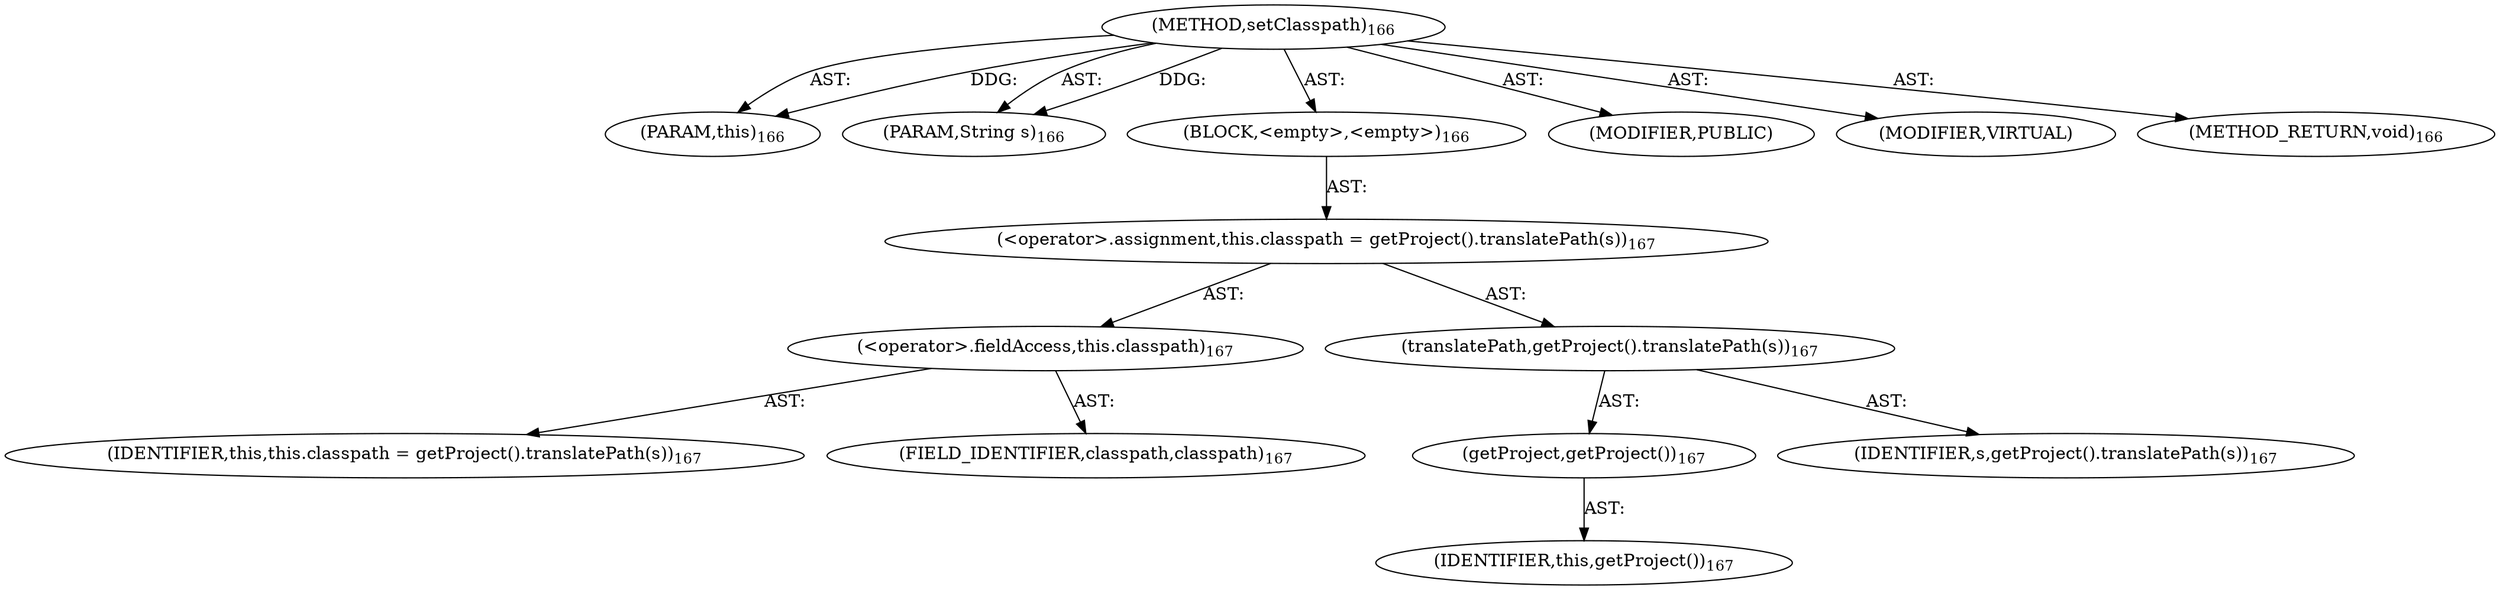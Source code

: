 digraph "setClasspath" {  
"111669149699" [label = <(METHOD,setClasspath)<SUB>166</SUB>> ]
"115964116993" [label = <(PARAM,this)<SUB>166</SUB>> ]
"115964116998" [label = <(PARAM,String s)<SUB>166</SUB>> ]
"25769803787" [label = <(BLOCK,&lt;empty&gt;,&lt;empty&gt;)<SUB>166</SUB>> ]
"30064771157" [label = <(&lt;operator&gt;.assignment,this.classpath = getProject().translatePath(s))<SUB>167</SUB>> ]
"30064771158" [label = <(&lt;operator&gt;.fieldAccess,this.classpath)<SUB>167</SUB>> ]
"68719476740" [label = <(IDENTIFIER,this,this.classpath = getProject().translatePath(s))<SUB>167</SUB>> ]
"55834574863" [label = <(FIELD_IDENTIFIER,classpath,classpath)<SUB>167</SUB>> ]
"30064771159" [label = <(translatePath,getProject().translatePath(s))<SUB>167</SUB>> ]
"30064771160" [label = <(getProject,getProject())<SUB>167</SUB>> ]
"68719476741" [label = <(IDENTIFIER,this,getProject())<SUB>167</SUB>> ]
"68719476797" [label = <(IDENTIFIER,s,getProject().translatePath(s))<SUB>167</SUB>> ]
"133143986185" [label = <(MODIFIER,PUBLIC)> ]
"133143986186" [label = <(MODIFIER,VIRTUAL)> ]
"128849018883" [label = <(METHOD_RETURN,void)<SUB>166</SUB>> ]
  "111669149699" -> "115964116993"  [ label = "AST: "] 
  "111669149699" -> "115964116998"  [ label = "AST: "] 
  "111669149699" -> "25769803787"  [ label = "AST: "] 
  "111669149699" -> "133143986185"  [ label = "AST: "] 
  "111669149699" -> "133143986186"  [ label = "AST: "] 
  "111669149699" -> "128849018883"  [ label = "AST: "] 
  "25769803787" -> "30064771157"  [ label = "AST: "] 
  "30064771157" -> "30064771158"  [ label = "AST: "] 
  "30064771157" -> "30064771159"  [ label = "AST: "] 
  "30064771158" -> "68719476740"  [ label = "AST: "] 
  "30064771158" -> "55834574863"  [ label = "AST: "] 
  "30064771159" -> "30064771160"  [ label = "AST: "] 
  "30064771159" -> "68719476797"  [ label = "AST: "] 
  "30064771160" -> "68719476741"  [ label = "AST: "] 
  "111669149699" -> "115964116993"  [ label = "DDG: "] 
  "111669149699" -> "115964116998"  [ label = "DDG: "] 
}
